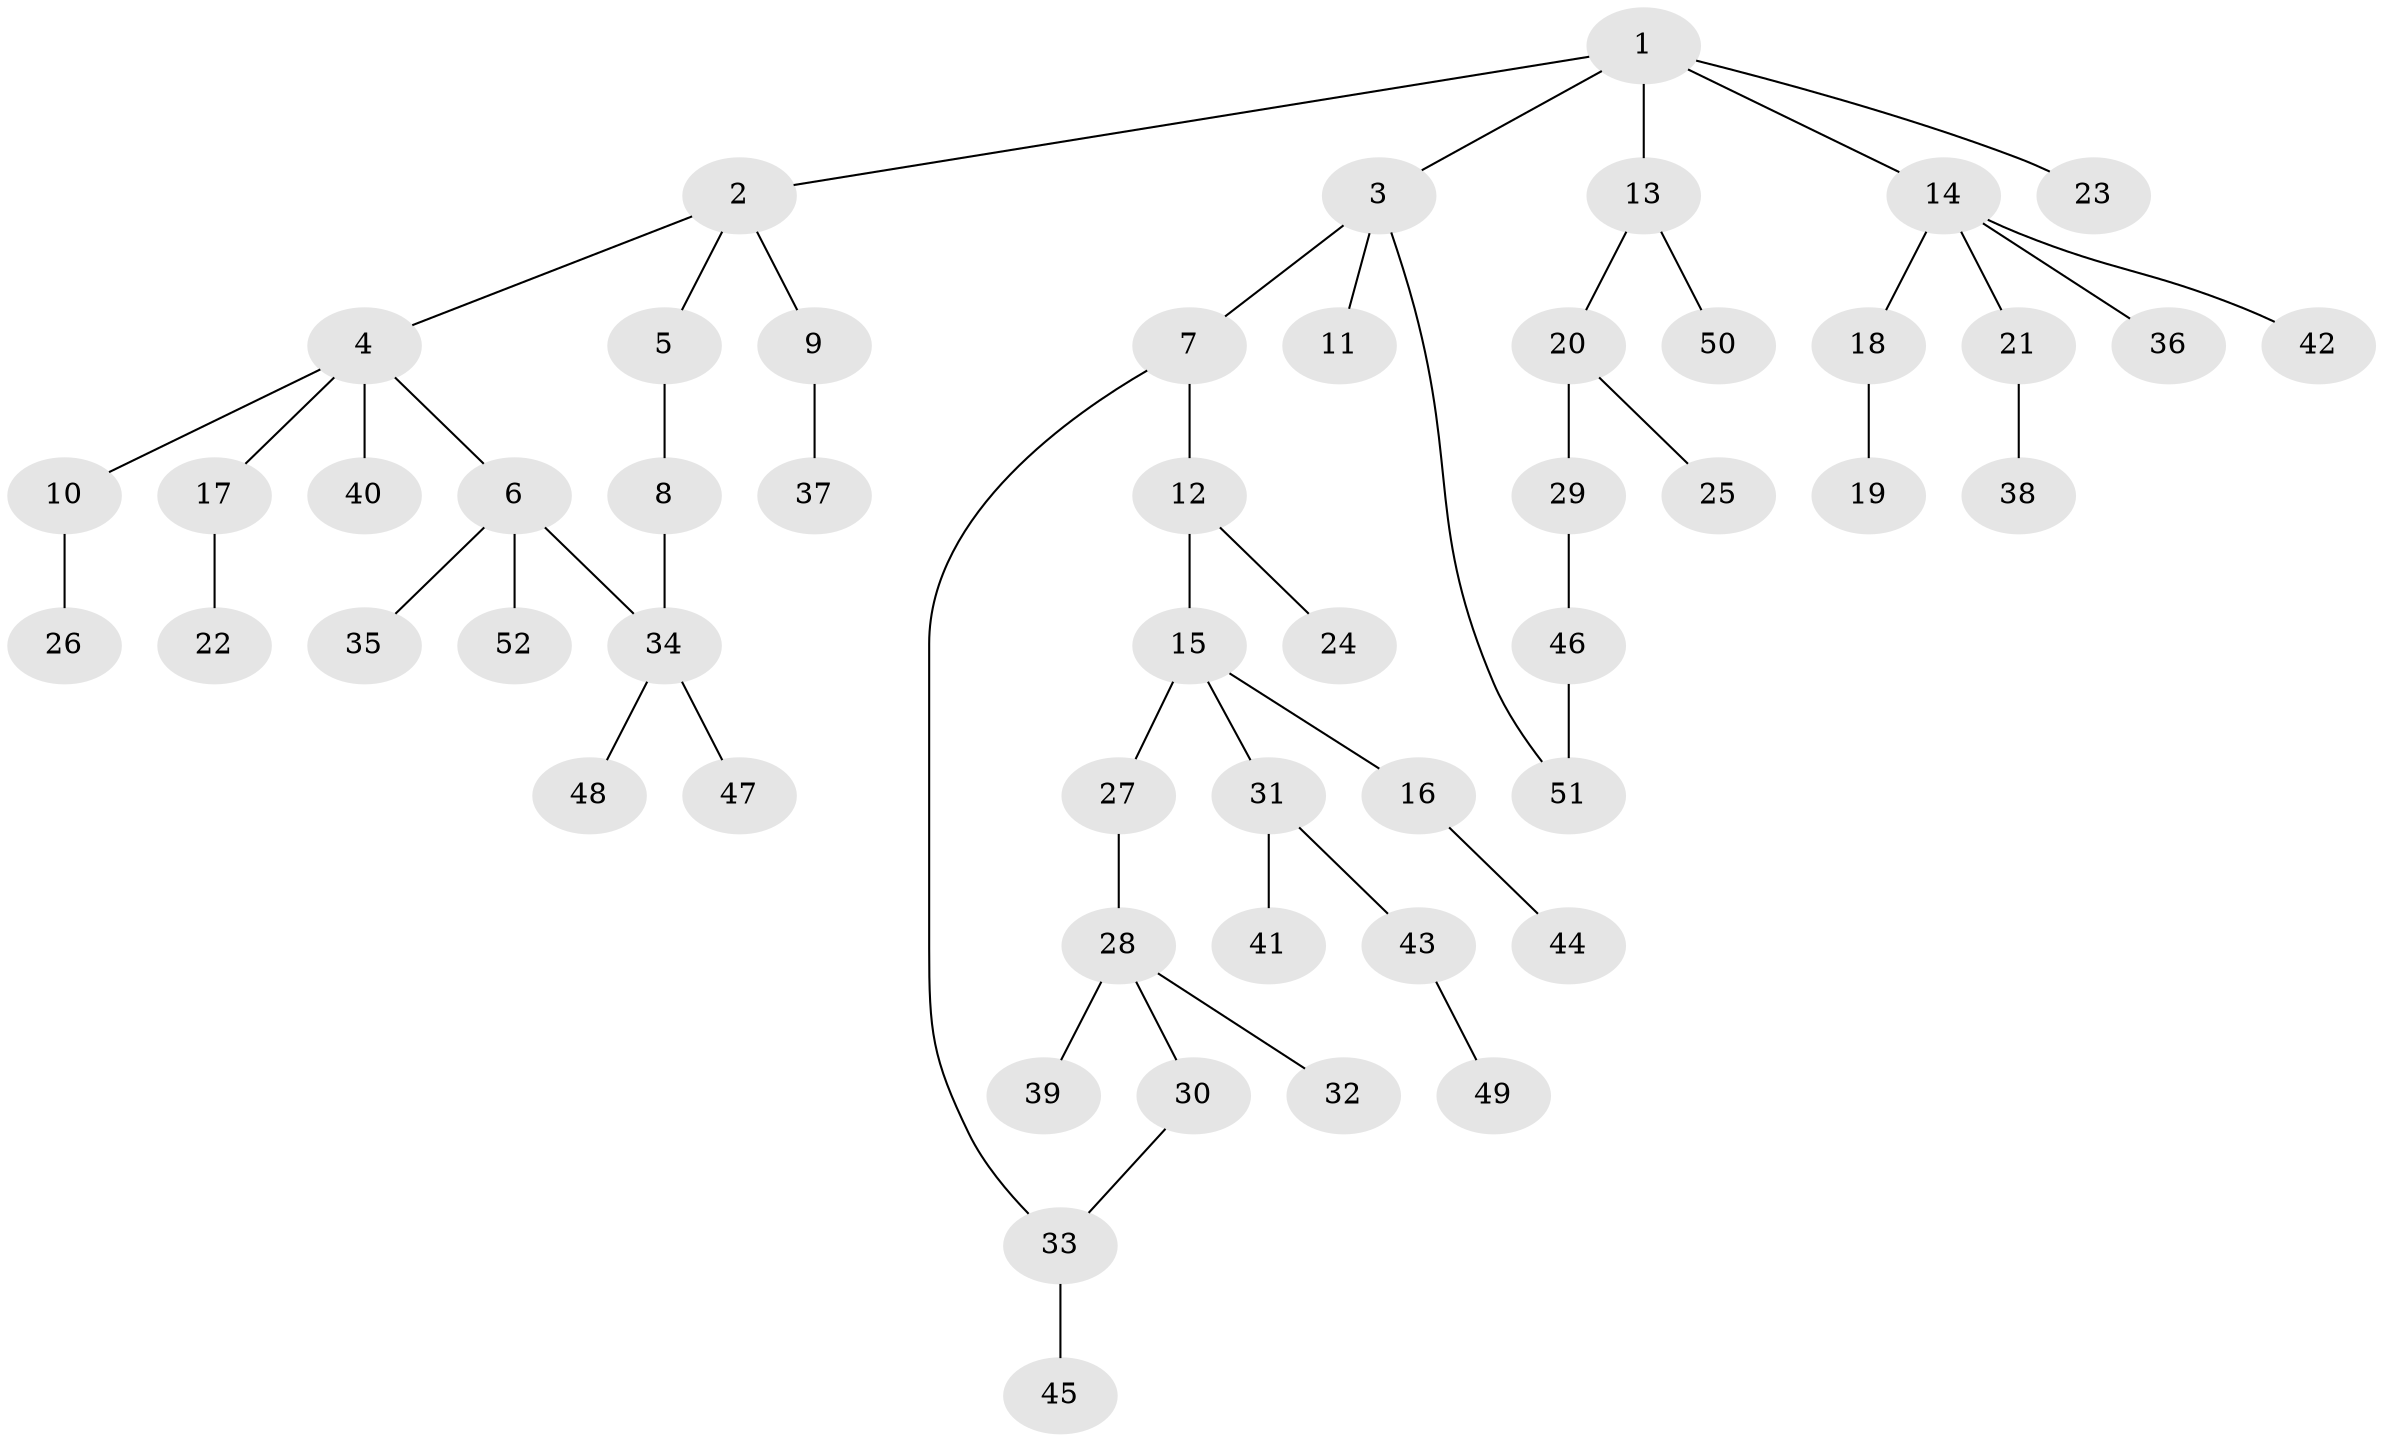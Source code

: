 // coarse degree distribution, {6: 0.0625, 4: 0.1875, 3: 0.0625, 2: 0.125, 1: 0.5625}
// Generated by graph-tools (version 1.1) at 2025/23/03/03/25 07:23:35]
// undirected, 52 vertices, 54 edges
graph export_dot {
graph [start="1"]
  node [color=gray90,style=filled];
  1;
  2;
  3;
  4;
  5;
  6;
  7;
  8;
  9;
  10;
  11;
  12;
  13;
  14;
  15;
  16;
  17;
  18;
  19;
  20;
  21;
  22;
  23;
  24;
  25;
  26;
  27;
  28;
  29;
  30;
  31;
  32;
  33;
  34;
  35;
  36;
  37;
  38;
  39;
  40;
  41;
  42;
  43;
  44;
  45;
  46;
  47;
  48;
  49;
  50;
  51;
  52;
  1 -- 2;
  1 -- 3;
  1 -- 13;
  1 -- 14;
  1 -- 23;
  2 -- 4;
  2 -- 5;
  2 -- 9;
  3 -- 7;
  3 -- 11;
  3 -- 51;
  4 -- 6;
  4 -- 10;
  4 -- 17;
  4 -- 40;
  5 -- 8;
  6 -- 35;
  6 -- 52;
  6 -- 34;
  7 -- 12;
  7 -- 33;
  8 -- 34;
  9 -- 37;
  10 -- 26;
  12 -- 15;
  12 -- 24;
  13 -- 20;
  13 -- 50;
  14 -- 18;
  14 -- 21;
  14 -- 36;
  14 -- 42;
  15 -- 16;
  15 -- 27;
  15 -- 31;
  16 -- 44;
  17 -- 22;
  18 -- 19;
  20 -- 25;
  20 -- 29;
  21 -- 38;
  27 -- 28;
  28 -- 30;
  28 -- 32;
  28 -- 39;
  29 -- 46;
  30 -- 33;
  31 -- 41;
  31 -- 43;
  33 -- 45;
  34 -- 47;
  34 -- 48;
  43 -- 49;
  46 -- 51;
}
